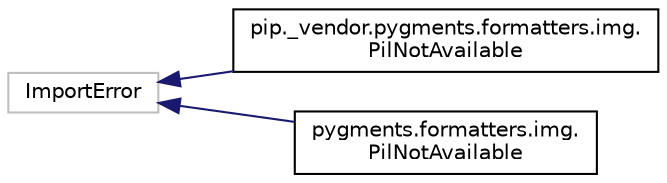 digraph "Graphical Class Hierarchy"
{
 // LATEX_PDF_SIZE
  edge [fontname="Helvetica",fontsize="10",labelfontname="Helvetica",labelfontsize="10"];
  node [fontname="Helvetica",fontsize="10",shape=record];
  rankdir="LR";
  Node980 [label="ImportError",height=0.2,width=0.4,color="grey75", fillcolor="white", style="filled",tooltip=" "];
  Node980 -> Node0 [dir="back",color="midnightblue",fontsize="10",style="solid",fontname="Helvetica"];
  Node0 [label="pip._vendor.pygments.formatters.img.\lPilNotAvailable",height=0.2,width=0.4,color="black", fillcolor="white", style="filled",URL="$classpip_1_1__vendor_1_1pygments_1_1formatters_1_1img_1_1PilNotAvailable.html",tooltip=" "];
  Node980 -> Node982 [dir="back",color="midnightblue",fontsize="10",style="solid",fontname="Helvetica"];
  Node982 [label="pygments.formatters.img.\lPilNotAvailable",height=0.2,width=0.4,color="black", fillcolor="white", style="filled",URL="$classpygments_1_1formatters_1_1img_1_1PilNotAvailable.html",tooltip=" "];
}
